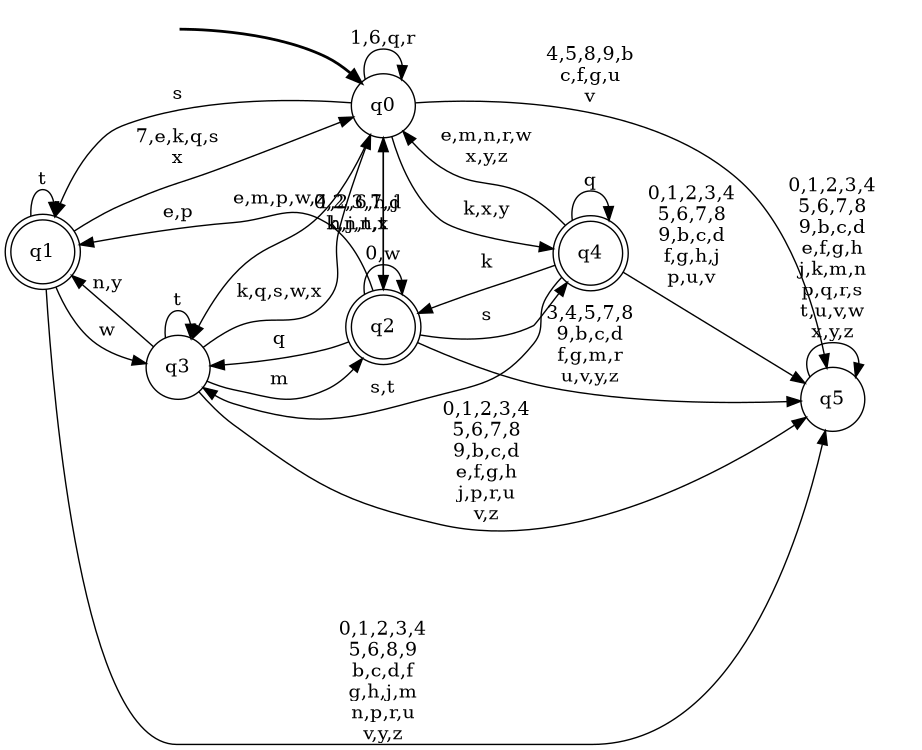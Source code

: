 digraph BlueStar {
__start0 [style = invis, shape = none, label = "", width = 0, height = 0];

rankdir=LR;
size="8,5";

s0 [style="filled", color="black", fillcolor="white" shape="circle", label="q0"];
s1 [style="rounded,filled", color="black", fillcolor="white" shape="doublecircle", label="q1"];
s2 [style="rounded,filled", color="black", fillcolor="white" shape="doublecircle", label="q2"];
s3 [style="filled", color="black", fillcolor="white" shape="circle", label="q3"];
s4 [style="rounded,filled", color="black", fillcolor="white" shape="doublecircle", label="q4"];
s5 [style="filled", color="black", fillcolor="white" shape="circle", label="q5"];
subgraph cluster_main { 
	graph [pad=".75", ranksep="0.15", nodesep="0.15"];
	 style=invis; 
	__start0 -> s0 [penwidth=2];
}
s0 -> s0 [label="1,6,q,r"];
s0 -> s1 [label="s"];
s0 -> s2 [label="0,2,3,7,d\nh,j,n,t"];
s0 -> s3 [label="e,m,p,w,z"];
s0 -> s4 [label="k,x,y"];
s0 -> s5 [label="4,5,8,9,b\nc,f,g,u\nv"];
s1 -> s0 [label="7,e,k,q,s\nx"];
s1 -> s1 [label="t"];
s1 -> s3 [label="w"];
s1 -> s5 [label="0,1,2,3,4\n5,6,8,9\nb,c,d,f\ng,h,j,m\nn,p,r,u\nv,y,z"];
s2 -> s0 [label="1,2,6,h,j\nk,n,t,x"];
s2 -> s1 [label="e,p"];
s2 -> s2 [label="0,w"];
s2 -> s3 [label="q"];
s2 -> s4 [label="s"];
s2 -> s5 [label="3,4,5,7,8\n9,b,c,d\nf,g,m,r\nu,v,y,z"];
s3 -> s0 [label="k,q,s,w,x"];
s3 -> s1 [label="n,y"];
s3 -> s2 [label="m"];
s3 -> s3 [label="t"];
s3 -> s5 [label="0,1,2,3,4\n5,6,7,8\n9,b,c,d\ne,f,g,h\nj,p,r,u\nv,z"];
s4 -> s0 [label="e,m,n,r,w\nx,y,z"];
s4 -> s2 [label="k"];
s4 -> s3 [label="s,t"];
s4 -> s4 [label="q"];
s4 -> s5 [label="0,1,2,3,4\n5,6,7,8\n9,b,c,d\nf,g,h,j\np,u,v"];
s5 -> s5 [label="0,1,2,3,4\n5,6,7,8\n9,b,c,d\ne,f,g,h\nj,k,m,n\np,q,r,s\nt,u,v,w\nx,y,z"];

}